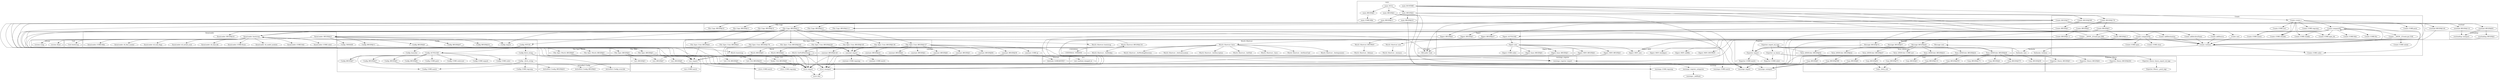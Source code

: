 digraph {
graph [overlap=false]
subgraph cluster_Carp {
	label="Carp";
	"Carp::BEGIN@3";
	"Carp::BEGIN@4";
	"Carp::BEGIN@555";
	"Carp::BEGIN@5";
	"Carp::BEGIN@131";
	"Carp::BEGIN@73";
	"Carp::BEGIN@49";
	"Carp::BEGIN@61";
	"Carp::BEGIN@568";
	"Carp::_fetch_sub";
	"Carp::BEGIN@171";
	"Carp::BEGIN@6";
	"Carp::BEGIN@575";
}
subgraph cluster_File_Spec_Unix {
	label="File::Spec::Unix";
	"File::Spec::Unix::BEGIN@127";
	"File::Spec::Unix::BEGIN@242";
	"File::Spec::Unix::BEGIN@4";
	"File::Spec::Unix::BEGIN@179";
	"File::Spec::Unix::BEGIN@3";
	"File::Spec::Unix::BEGIN@220";
	"File::Spec::Unix::BEGIN@145";
	"File::Spec::Unix::BEGIN@136";
}
subgraph cluster_File_Copy {
	label="File::Copy";
	"File::Copy::BEGIN@13";
	"File::Copy::BEGIN@12.1";
	"File::Copy::BEGIN@14";
	"File::Copy::BEGIN@11";
	"File::Copy::BEGIN@12";
	"File::Copy::BEGIN@10";
}
subgraph cluster_DynaLoader {
	label="DynaLoader";
	"DynaLoader::dl_install_xsub";
	"DynaLoader::bootstrap";
	"DynaLoader::dl_load_file";
	"DynaLoader::CORE:ftsize";
	"DynaLoader::dl_undef_symbols";
	"DynaLoader::CORE:ftdir";
	"DynaLoader::CORE:subst";
	"DynaLoader::CORE:ftfile";
	"DynaLoader::dl_find_symbol";
	"DynaLoader::BEGIN@23";
	"DynaLoader::dl_load_flags";
	"DynaLoader::BEGIN@18";
}
subgraph cluster_mro {
	label="mro";
	"mro::method_changed_in";
}
subgraph cluster_Internals {
	label="Internals";
	"Internals::SvREADONLY";
}
subgraph cluster_Win32_Shortcut {
	label="Win32::Shortcut";
	"Win32::Shortcut::_SetArguments";
	"Win32::Shortcut::_SetHotkey";
	"Win32::Shortcut::BEGIN@134";
	"Win32::Shortcut::DESTROY";
	"Win32::Shortcut::_Release";
	"Win32::Shortcut::Save";
	"Win32::Shortcut::_Instance";
	"Win32::Shortcut::_SetWorkingDirectory";
	"Win32::Shortcut::_SetIconLocation";
	"Win32::Shortcut::_SetDescription";
	"Win32::Shortcut::_SetPath";
	"Win32::Shortcut::_Save";
	"Win32::Shortcut::new";
	"Win32::Shortcut::bootstrap";
	"Win32::Shortcut::_SetShowCmd";
}
subgraph cluster_Win32 {
	label="Win32";
	"Win32::GetFullPathName";
	"Win32::bootstrap";
	"Win32::BEGIN@5";
	"Win32::BEGIN@4";
}
subgraph cluster_Cwd {
	label="Cwd";
	"Cwd::bootstrap";
}
subgraph cluster_Create {
	label="Create";
	"Create::CORE:unlink";
	"Create::new";
	"Create::BEGIN@3";
	"Create::CORE:sort";
	"Create::BEGIN@77";
	"Create::CORE:match";
	"Create::addDestination";
	"Create::CORE:closedir";
	"Create::BEGIN@2.3";
	"Create::CORE:close";
	"Create::CORE:readdir";
	"Create::CORE:open_dir";
	"Create::CORE:subst";
	"Create::__ANON__[Create.pm:318]";
	"Create::create_s";
	"Create::BEGIN@2";
	"Create::CORE:regcomp";
	"Create::BEGIN@560";
	"Create::BEGIN@178";
	"Create::__ANON__[Create.pm:358]";
	"Create::CORE:ftdir";
	"Create::CORE:open";
	"Create::compareFile";
	"Create::compareDir";
	"Create::addArchiveName";
	"Create::addSource";
	"Create::BEGIN@1";
	"Create::CORE:ftis";
	"Create::verbose";
	"Create::CORE:print";
	"Create::BEGIN@1.2";
}
subgraph cluster_Verbosity {
	label="Verbosity";
	"Verbosity::new";
	"Verbosity::verbose";
}
subgraph cluster_main {
	label="main";
	"main::RUNTIME";
	"main::BEGIN@2";
	"main::BEGIN@0";
	"main::BEGIN@1";
	"main::CORE:ftfile";
	"main::BEGIN@11";
	"main::BEGIN@10";
	"main::NULL";
}
subgraph cluster_List_Util {
	label="List::Util";
	"List::Util::BEGIN@9";
	"List::Util::BEGIN@30";
}
subgraph cluster_Digest_MD5 {
	label="Digest::MD5";
	"Digest::MD5::new";
	"Digest::MD5::addfile";
	"Digest::MD5::BEGIN@3";
	"Digest::MD5::BEGIN@4";
	"Digest::MD5::DESTROY";
	"Digest::MD5::hexdigest";
}
subgraph cluster_warnings {
	label="warnings";
	"warnings::CORE:match";
	"warnings::import";
	"warnings::register_categories";
	"warnings::unimport";
	"warnings::CORE:regcomp";
	"warnings::_mkMask";
}
subgraph cluster_strict {
	label="strict";
	"strict::CORE:regcomp";
	"strict::bits";
	"strict::CORE:match";
	"strict::unimport";
	"strict::import";
}
subgraph cluster_File_Spec {
	label="File::Spec";
	"File::Spec::BEGIN@3";
	"File::Spec::BEGIN@4";
}
subgraph cluster_Digest {
	label="Digest";
	"Digest::BEGIN@3";
	"Digest::new";
	"Digest::BEGIN@4";
	"Digest::AUTOLOAD";
	"Digest::BEGIN@37";
	"Digest::CORE:subst";
}
subgraph cluster_warnings_register {
	label="warnings::register";
	"warnings::register::import";
}
subgraph cluster_Message {
	label="Message";
	"Message::BEGIN@40";
	"Message::BEGIN@74";
	"Message::BEGIN@57";
	"Message::new";
}
subgraph cluster_constant {
	label="constant";
	"constant::CORE:qr";
	"constant::BEGIN@126";
	"constant::BEGIN@3";
	"constant::CORE:regcomp";
	"constant::BEGIN@64";
	"constant::CORE:match";
	"constant::BEGIN@6";
	"constant::BEGIN@24";
	"constant::BEGIN@39";
	"constant::import";
	"constant::BEGIN@4";
	"constant::BEGIN@2";
}
subgraph cluster_version {
	label="version";
	"version::(cmp";
	"version::(bool";
}
subgraph cluster_vars {
	label="vars";
	"vars::import";
	"vars::BEGIN@7";
	"vars::BEGIN@8";
	"vars::BEGIN@3";
	"vars::CORE:match";
}
subgraph cluster_Config {
	label="Config";
	"Config::_fetch_string";
	"Config::BEGIN@9";
	"Config::BEGIN@27";
	"Config::TIEHASH";
	"Config::launcher";
	"Config::BEGIN@7";
	"Config::CORE:match";
	"Config::BEGIN@6";
	"Config::FETCH";
	"Config::CORE:pack";
	"Config::CORE:regcomp";
	"Config::CORE:substcont";
	"Config::import";
	"Config::AUTOLOAD";
	"Config::fetch_string";
	"Config::BEGIN@5";
	"Config::CORE:unpack";
	"Config::CORE:subst";
	"Config::BEGIN@10";
	"Config::BEGIN@47";
	"Config::BEGIN@11";
}
subgraph cluster_Exporter {
	label="Exporter";
	"Exporter::export_ok_tags";
	"Exporter::CORE:subst";
	"Exporter::import";
	"Exporter::CORE:match";
	"Exporter::as_heavy";
}
subgraph cluster_Scalar_Util {
	label="Scalar::Util";
	"Scalar::Util::BEGIN@9";
}
subgraph cluster_ActivePerl_Config {
	label="ActivePerl::Config";
	"ActivePerl::Config::BEGIN@3";
	"ActivePerl::Config::override";
	"ActivePerl::Config::BEGIN@43";
}
subgraph cluster_Exporter_Heavy {
	label="Exporter::Heavy";
	"Exporter::Heavy::heavy_export_ok_tags";
	"Exporter::Heavy::BEGIN@3";
	"Exporter::Heavy::_push_tags";
	"Exporter::Heavy::BEGIN@202";
	"Exporter::Heavy::BEGIN@4";
}
subgraph cluster_Term_ANSIColor {
	label="Term::ANSIColor";
	"Term::ANSIColor::BEGIN@26";
	"Term::ANSIColor::BEGIN@23";
	"Term::ANSIColor::BEGIN@27";
	"Term::ANSIColor::BEGIN@42";
	"Term::ANSIColor::BEGIN@22";
	"Term::ANSIColor::BEGIN@24";
	"Term::ANSIColor::CORE:sort";
}
subgraph cluster_UNIVERSAL {
	label="UNIVERSAL";
	"UNIVERSAL::VERSION";
}
subgraph cluster_Digest_base {
	label="Digest::base";
	"Digest::base::BEGIN@3";
	"Digest::base::BEGIN@4";
}
subgraph cluster_XSLoader {
	label="XSLoader";
	"XSLoader::load";
}
subgraph cluster_overloading {
	label="overloading";
	"overloading::BEGIN@2";
	"overloading::unimport";
}
subgraph cluster_File_Spec_Win32 {
	label="File::Spec::Win32";
	"File::Spec::Win32::BEGIN@3";
	"File::Spec::Win32::BEGIN@5";
}
subgraph cluster_overload {
	label="overload";
	"overload::BEGIN@83";
	"overload::BEGIN@144";
	"overload::BEGIN@114";
}
"Create::BEGIN@77" -> "File::Copy::BEGIN@12.1";
"File::Spec::Unix::BEGIN@127" -> "constant::BEGIN@39";
"Win32::Shortcut::BEGIN@134" -> "UNIVERSAL::VERSION";
"Create::BEGIN@77" -> "File::Copy::BEGIN@10";
"DynaLoader::bootstrap" -> "DynaLoader::CORE:ftfile";
"Create::BEGIN@3" -> "Create::BEGIN@2.3";
"Win32::Shortcut::Save" -> "Win32::GetFullPathName";
"Win32::GetFullPathName" -> "Win32::GetFullPathName";
"Create::__ANON__[Create.pm:358]" -> "Win32::Shortcut::new";
"File::Copy::BEGIN@13" -> "File::Spec::BEGIN@3";
"Win32::Shortcut::Save" -> "Win32::Shortcut::_SetShowCmd";
"File::Spec::BEGIN@4" -> "vars::BEGIN@8";
"Create::BEGIN@77" -> "File::Copy::BEGIN@12";
"Term::ANSIColor::BEGIN@26" -> "Carp::BEGIN@5";
"main::BEGIN@11" -> "strict::CORE:regcomp";
"Create::compareFile" -> "Create::CORE:close";
"constant::BEGIN@64" -> "strict::unimport";
"Carp::BEGIN@575" -> "strict::unimport";
"Config::BEGIN@47" -> "strict::unimport";
"Digest::BEGIN@37" -> "strict::unimport";
"constant::BEGIN@126" -> "strict::unimport";
"Carp::BEGIN@555" -> "strict::unimport";
"Carp::BEGIN@131" -> "strict::unimport";
"Exporter::Heavy::BEGIN@4" -> "strict::unimport";
"List::Util::BEGIN@30" -> "strict::unimport";
"constant::BEGIN@39" -> "strict::unimport";
"File::Spec::Unix::BEGIN@179" -> "strict::unimport";
"File::Spec::BEGIN@4" -> "vars::BEGIN@7";
"File::Copy::BEGIN@13" -> "File::Spec::Unix::BEGIN@242";
"Term::ANSIColor::BEGIN@26" -> "Carp::BEGIN@49";
"Term::ANSIColor::BEGIN@26" -> "Carp::BEGIN@73";
"Carp::BEGIN@73" -> "Carp::_fetch_sub";
"Carp::BEGIN@61" -> "Carp::_fetch_sub";
"Create::compareFile" -> "Create::CORE:open";
"Digest::BEGIN@4" -> "vars::import";
"constant::BEGIN@6" -> "vars::import";
"Config::BEGIN@11" -> "vars::import";
"File::Spec::Unix::BEGIN@4" -> "vars::import";
"File::Spec::Win32::BEGIN@5" -> "vars::import";
"Digest::base::BEGIN@4" -> "vars::import";
"Win32::BEGIN@5" -> "vars::import";
"Config::BEGIN@7" -> "vars::import";
"Digest::MD5::BEGIN@4" -> "vars::import";
"File::Spec::BEGIN@4" -> "vars::import";
"main::BEGIN@1" -> "warnings::CORE:regcomp";
"Digest::AUTOLOAD" -> "Digest::new";
"File::Copy::BEGIN@13" -> "File::Spec::Win32::BEGIN@5";
"Win32::Shortcut::Save" -> "Win32::Shortcut::_SetDescription";
"constant::import" -> "Internals::SvREADONLY";
"constant::BEGIN@24" -> "Internals::SvREADONLY";
"DynaLoader::bootstrap" -> "DynaLoader::dl_undef_symbols";
"Config::AUTOLOAD" -> "Config::CORE:match";
"Config::_fetch_string" -> "Config::CORE:match";
"Digest::new" -> "Digest::MD5::BEGIN@3";
"overload::BEGIN@144" -> "warnings::register::import";
"constant::BEGIN@4" -> "warnings::register::import";
"vars::BEGIN@7" -> "warnings::register::import";
"Create::BEGIN@560" -> "Digest::BEGIN@3";
"File::Copy::BEGIN@13" -> "DynaLoader::BEGIN@23";
"Digest::new" -> "Digest::base::BEGIN@3";
"File::Copy::BEGIN@13" -> "File::Spec::Unix::BEGIN@220";
"constant::import" -> "mro::method_changed_in";
"Create::BEGIN@560" -> "Digest::BEGIN@4";
"Win32::BEGIN@4" -> "strict::import";
"File::Spec::Unix::BEGIN@3" -> "strict::import";
"File::Spec::Win32::BEGIN@3" -> "strict::import";
"ActivePerl::Config::BEGIN@3" -> "strict::import";
"Term::ANSIColor::BEGIN@23" -> "strict::import";
"Scalar::Util::BEGIN@9" -> "strict::import";
"Config::BEGIN@9" -> "strict::import";
"vars::BEGIN@8" -> "strict::import";
"File::Copy::BEGIN@11" -> "strict::import";
"Exporter::Heavy::BEGIN@3" -> "strict::import";
"File::Spec::BEGIN@3" -> "strict::import";
"Digest::BEGIN@3" -> "strict::import";
"Digest::MD5::BEGIN@3" -> "strict::import";
"Carp::BEGIN@4" -> "strict::import";
"Config::BEGIN@5" -> "strict::import";
"constant::BEGIN@3" -> "strict::import";
"main::BEGIN@11" -> "strict::import";
"Digest::base::BEGIN@3" -> "strict::import";
"Create::BEGIN@1.2" -> "strict::import";
"List::Util::BEGIN@9" -> "strict::import";
"Create::BEGIN@1" -> "strict::import";
"main::RUNTIME" -> "Create::addSource";
"File::Spec::Unix::BEGIN@127" -> "constant::BEGIN@3";
"Digest::new" -> "Digest::MD5::BEGIN@4";
"Create::create_s" -> "Create::CORE:sort";
"Config::AUTOLOAD" -> "Config::BEGIN@27";
"Config::FETCH" -> "Config::launcher";
"main::RUNTIME" -> "Create::new";
"Create::BEGIN@178" -> "Create::BEGIN@3";
"File::Copy::BEGIN@13" -> "File::Spec::Unix::BEGIN@4";
"Config::fetch_string" -> "Config::_fetch_string";
"main::BEGIN@1" -> "warnings::CORE:match";
"Term::ANSIColor::BEGIN@42" -> "Exporter::Heavy::heavy_export_ok_tags";
"Create::compareDir" -> "Create::CORE:closedir";
"Create::create_s" -> "Create::CORE:closedir";
"Exporter::export_ok_tags" -> "Exporter::as_heavy";
"Create::BEGIN@77" -> "overload::BEGIN@114";
"main::RUNTIME" -> "Create::addDestination";
"Message::BEGIN@40" -> "Term::ANSIColor::BEGIN@27";
"File::Copy::BEGIN@13" -> "File::Spec::Unix::BEGIN@145";
"Create::compareDir" -> "Create::CORE:match";
"Create::create_s" -> "Create::CORE:match";
"Create::__ANON__[Create.pm:358]" -> "Win32::Shortcut::Save";
"Config::AUTOLOAD" -> "Config::BEGIN@6";
"Digest::new" -> "XSLoader::load";
"Create::BEGIN@77" -> "XSLoader::load";
"File::Copy::BEGIN@13" -> "XSLoader::load";
"strict::unimport" -> "strict::bits";
"strict::import" -> "strict::bits";
"File::Copy::BEGIN@14" -> "Config::import";
"DynaLoader::BEGIN@23" -> "Config::import";
"Term::ANSIColor::BEGIN@26" -> "Carp::BEGIN@575";
"Exporter::as_heavy" -> "Exporter::Heavy::BEGIN@202";
"Create::verbose" -> "Verbosity::verbose";
"Create::BEGIN@77" -> "File::Copy::BEGIN@13";
"Win32::Shortcut::DESTROY" -> "Win32::Shortcut::_Release";
"main::RUNTIME" -> "Create::addArchiveName";
"Win32::Shortcut::Save" -> "Win32::Shortcut::_SetIconLocation";
"DynaLoader::bootstrap" -> "DynaLoader::CORE:ftsize";
"Config::AUTOLOAD" -> "Config::BEGIN@7";
"File::Copy::BEGIN@13" -> "File::Spec::BEGIN@4";
"Digest::new" -> "Digest::base::BEGIN@4";
"DynaLoader::bootstrap" -> "DynaLoader::dl_load_flags";
"DynaLoader::BEGIN@23" -> "Config::TIEHASH";
"Term::ANSIColor::BEGIN@26" -> "Carp::BEGIN@61";
"File::Spec::Unix::BEGIN@127" -> "constant::BEGIN@4";
"Term::ANSIColor::BEGIN@42" -> "Exporter::export_ok_tags";
"DynaLoader::BEGIN@23" -> "version::(cmp";
"File::Spec::Unix::BEGIN@127" -> "constant::BEGIN@6";
"main::BEGIN@0" -> "main::CORE:ftfile";
"Message::BEGIN@40" -> "Term::ANSIColor::BEGIN@42";
"Term::ANSIColor::BEGIN@26" -> "Carp::BEGIN@6";
"Exporter::as_heavy" -> "Exporter::Heavy::BEGIN@3";
"Create::BEGIN@560" -> "Digest::BEGIN@37";
"Create::verbose" -> "Create::CORE:subst";
"Create::compareDir" -> "Create::CORE:subst";
"Create::BEGIN@178" -> "Create::BEGIN@2";
"Win32::Shortcut::BEGIN@134" -> "Win32::BEGIN@5";
"Config::BEGIN@27" -> "ActivePerl::Config::BEGIN@43";
"Create::compareDir" -> "Create::CORE:open_dir";
"Create::create_s" -> "Create::CORE:open_dir";
"File::Copy::BEGIN@13" -> "DynaLoader::BEGIN@18";
"Config::FETCH" -> "Config::AUTOLOAD";
"DynaLoader::BEGIN@23" -> "Config::BEGIN@11";
"Create::create_s" -> "Create::CORE:print";
"DynaLoader::bootstrap" -> "DynaLoader::dl_load_file";
"Digest::new" -> "Digest::CORE:subst";
"main::BEGIN@2" -> "Create::BEGIN@77";
"Message::BEGIN@40" -> "Term::ANSIColor::BEGIN@23";
"DynaLoader::BEGIN@23" -> "Config::BEGIN@9";
"Term::ANSIColor::BEGIN@26" -> "Carp::BEGIN@555";
"File::Spec::Unix::BEGIN@127" -> "constant::BEGIN@24";
"Win32::Shortcut::BEGIN@134" -> "Win32::BEGIN@4";
"File::Copy::BEGIN@13" -> "File::Spec::Unix::BEGIN@179";
"File::Copy::BEGIN@13" -> "File::Spec::Unix::BEGIN@3";
"overload::BEGIN@114" -> "overloading::unimport";
"overload::BEGIN@83" -> "overloading::unimport";
"main::NULL" -> "main::BEGIN@1";
"warnings::register_categories" -> "warnings::_mkMask";
"Exporter::Heavy::heavy_export_ok_tags" -> "Exporter::Heavy::_push_tags";
"Term::ANSIColor::BEGIN@26" -> "Carp::BEGIN@568";
"main::NULL" -> "main::BEGIN@0";
"DynaLoader::bootstrap" -> "DynaLoader::dl_install_xsub";
"main::RUNTIME" -> "Create::create_s";
"Create::compareDir" -> "Create::__ANON__[Create.pm:318]";
"Create::compareFile" -> "Digest::MD5::addfile";
"main::BEGIN@2" -> "Create::BEGIN@560";
"main::BEGIN@2" -> "Create::BEGIN@178";
"Create::create_s" -> "Create::CORE:regcomp";
"Config::AUTOLOAD" -> "Config::BEGIN@5";
"Carp::BEGIN@6" -> "warnings::unimport";
"File::Copy::BEGIN@12.1" -> "warnings::unimport";
"Carp::BEGIN@568" -> "warnings::unimport";
"Exporter::Heavy::BEGIN@202" -> "warnings::unimport";
"warnings::register::import" -> "warnings::register_categories";
"Message::BEGIN@40" -> "Term::ANSIColor::BEGIN@22";
"Message::BEGIN@40" -> "Term::ANSIColor::BEGIN@26";
"Create::compareDir" -> "Create::CORE:ftis";
"Create::create_s" -> "Create::compareDir";
"Create::compareDir" -> "Create::compareDir";
"Create::compareFile" -> "Digest::AUTOLOAD";
"Create::compareDir" -> "Create::compareFile";
"File::Spec::Unix::BEGIN@127" -> "constant::BEGIN@126";
"Create::compareFile" -> "Digest::MD5::hexdigest";
"DynaLoader::BEGIN@23" -> "Config::BEGIN@10";
"Term::ANSIColor::BEGIN@26" -> "Carp::BEGIN@131";
"Message::BEGIN@40" -> "Term::ANSIColor::BEGIN@24";
"Create::compareFile" -> "Digest::MD5::new";
"Digest::new" -> "Digest::MD5::new";
"Create::BEGIN@77" -> "Scalar::Util::BEGIN@9";
"Exporter::as_heavy" -> "Exporter::Heavy::BEGIN@4";
"DynaLoader::bootstrap" -> "Win32::bootstrap";
"constant::import" -> "constant::CORE:regcomp";
"DynaLoader::bootstrap" -> "Cwd::bootstrap";
"Exporter::import" -> "Exporter::CORE:match";
"DynaLoader::BEGIN@23" -> "version::(bool";
"Create::BEGIN@77" -> "overload::BEGIN@83";
"Create::BEGIN@3" -> "Message::BEGIN@40";
"Config::FETCH" -> "Config::fetch_string";
"Create::compareFile" -> "Digest::MD5::DESTROY";
"main::BEGIN@2" -> "main::BEGIN@11";
"Create::BEGIN@178" -> "Create::BEGIN@1";
"Term::ANSIColor::BEGIN@26" -> "Carp::BEGIN@171";
"Create::BEGIN@3" -> "Message::BEGIN@74";
"Config::AUTOLOAD" -> "Config::CORE:subst";
"Win32::Shortcut::BEGIN@134" -> "DynaLoader::bootstrap";
"File::Copy::BEGIN@13" -> "DynaLoader::bootstrap";
"Create::__ANON__[Create.pm:358]" -> "DynaLoader::bootstrap";
"Term::ANSIColor::BEGIN@26" -> "Carp::BEGIN@3";
"File::Copy::BEGIN@13" -> "File::Spec::Unix::BEGIN@127";
"vars::import" -> "vars::CORE:match";
"Create::BEGIN@77" -> "overload::BEGIN@144";
"File::Spec::BEGIN@4" -> "vars::BEGIN@3";
"Create::BEGIN@77" -> "List::Util::BEGIN@30";
"Win32::Shortcut::Save" -> "Win32::Shortcut::_Save";
"Config::AUTOLOAD" -> "Config::CORE:substcont";
"Create::BEGIN@77" -> "File::Copy::BEGIN@11";
"File::Copy::BEGIN@13" -> "Config::FETCH";
"Create::create_s" -> "Create::CORE:readdir";
"Create::compareDir" -> "Create::CORE:readdir";
"main::BEGIN@11" -> "strict::CORE:match";
"Create::BEGIN@3" -> "Create::BEGIN@1.2";
"Create::__ANON__[Create.pm:358]" -> "Win32::Shortcut::DESTROY";
"File::Spec::Unix::BEGIN@127" -> "constant::CORE:qr";
"Message::BEGIN@57" -> "Exporter::import";
"Message::BEGIN@40" -> "Exporter::import";
"Message::BEGIN@74" -> "Exporter::import";
"Term::ANSIColor::BEGIN@26" -> "Exporter::import";
"Create::BEGIN@77" -> "Exporter::import";
"Create::verbose" -> "Verbosity::new";
"Exporter::as_heavy" -> "Exporter::CORE:subst";
"Exporter::import" -> "Exporter::CORE:subst";
"Verbosity::new" -> "Message::new";
"Create::compareDir" -> "Create::CORE:ftdir";
"Win32::Shortcut::Save" -> "Win32::Shortcut::_SetHotkey";
"Config::BEGIN@27" -> "ActivePerl::Config::BEGIN@3";
"File::Spec::Unix::BEGIN@242" -> "constant::import";
"File::Spec::Unix::BEGIN@136" -> "constant::import";
"File::Spec::Unix::BEGIN@127" -> "constant::import";
"File::Spec::Unix::BEGIN@220" -> "constant::import";
"File::Spec::Unix::BEGIN@145" -> "constant::import";
"DynaLoader::bootstrap" -> "DynaLoader::dl_find_symbol";
"File::Copy::BEGIN@13" -> "File::Spec::Win32::BEGIN@3";
"Win32::Shortcut::Save" -> "Win32::Shortcut::_SetArguments";
"DynaLoader::bootstrap" -> "DynaLoader::CORE:subst";
"Create::BEGIN@3" -> "Message::BEGIN@57";
"File::Spec::Unix::BEGIN@127" -> "constant::BEGIN@2";
"Create::__ANON__[Create.pm:318]" -> "Create::CORE:unlink";
"overload::BEGIN@83" -> "overloading::BEGIN@2";
"Config::BEGIN@6" -> "warnings::import";
"Config::BEGIN@10" -> "warnings::import";
"File::Copy::BEGIN@12" -> "warnings::import";
"Create::BEGIN@2.3" -> "warnings::import";
"main::BEGIN@1" -> "warnings::import";
"overloading::BEGIN@2" -> "warnings::import";
"Term::ANSIColor::BEGIN@24" -> "warnings::import";
"Carp::BEGIN@5" -> "warnings::import";
"Create::BEGIN@2" -> "warnings::import";
"main::BEGIN@10" -> "warnings::import";
"File::Spec::Unix::BEGIN@127" -> "constant::BEGIN@64";
"Config::fetch_string" -> "ActivePerl::Config::override";
"constant::import" -> "constant::CORE:match";
"Config::AUTOLOAD" -> "Config::CORE:pack";
"Config::_fetch_string" -> "Config::CORE:regcomp";
"main::NULL" -> "main::BEGIN@2";
"Message::BEGIN@40" -> "Term::ANSIColor::CORE:sort";
"Win32::GetFullPathName" -> "Win32::Shortcut::BEGIN@134";
"Config::AUTOLOAD" -> "Config::CORE:unpack";
"Term::ANSIColor::BEGIN@26" -> "Carp::BEGIN@4";
"main::BEGIN@2" -> "main::BEGIN@10";
"Create::BEGIN@77" -> "File::Copy::BEGIN@14";
"DynaLoader::bootstrap" -> "DynaLoader::CORE:ftdir";
"DynaLoader::BEGIN@23" -> "Config::BEGIN@47";
"Win32::Shortcut::Save" -> "Win32::Shortcut::_SetPath";
"Create::addDestination" -> "Create::verbose";
"Create::compareDir" -> "Create::verbose";
"Create::compareFile" -> "Create::verbose";
"Create::addArchiveName" -> "Create::verbose";
"Create::addSource" -> "Create::verbose";
"Create::__ANON__[Create.pm:358]" -> "Create::verbose";
"Create::create_s" -> "Create::verbose";
"Create::__ANON__[Create.pm:318]" -> "Create::verbose";
"Create::new" -> "Create::verbose";
"Create::BEGIN@77" -> "List::Util::BEGIN@9";
"DynaLoader::bootstrap" -> "Win32::Shortcut::bootstrap";
"Win32::Shortcut::Save" -> "Win32::Shortcut::_SetWorkingDirectory";
"Win32::Shortcut::new" -> "Win32::Shortcut::_Instance";
"Create::compareDir" -> "Create::__ANON__[Create.pm:358]";
"File::Copy::BEGIN@13" -> "File::Spec::Unix::BEGIN@136";
}
